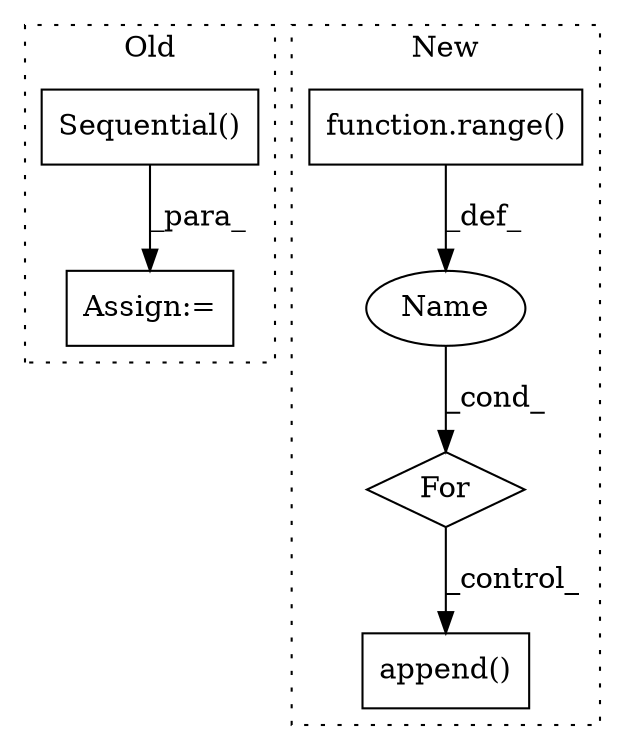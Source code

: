 digraph G {
subgraph cluster0 {
1 [label="Sequential()" a="75" s="1724,1829" l="14,34" shape="box"];
6 [label="Assign:=" a="68" s="1721" l="3" shape="box"];
label = "Old";
style="dotted";
}
subgraph cluster1 {
2 [label="function.range()" a="75" s="2155,2167" l="6,1" shape="box"];
3 [label="For" a="107" s="2146,2168" l="4,14" shape="diamond"];
4 [label="Name" a="87" s="2150" l="1" shape="ellipse"];
5 [label="append()" a="75" s="2182,2254" l="43,14" shape="box"];
label = "New";
style="dotted";
}
1 -> 6 [label="_para_"];
2 -> 4 [label="_def_"];
3 -> 5 [label="_control_"];
4 -> 3 [label="_cond_"];
}